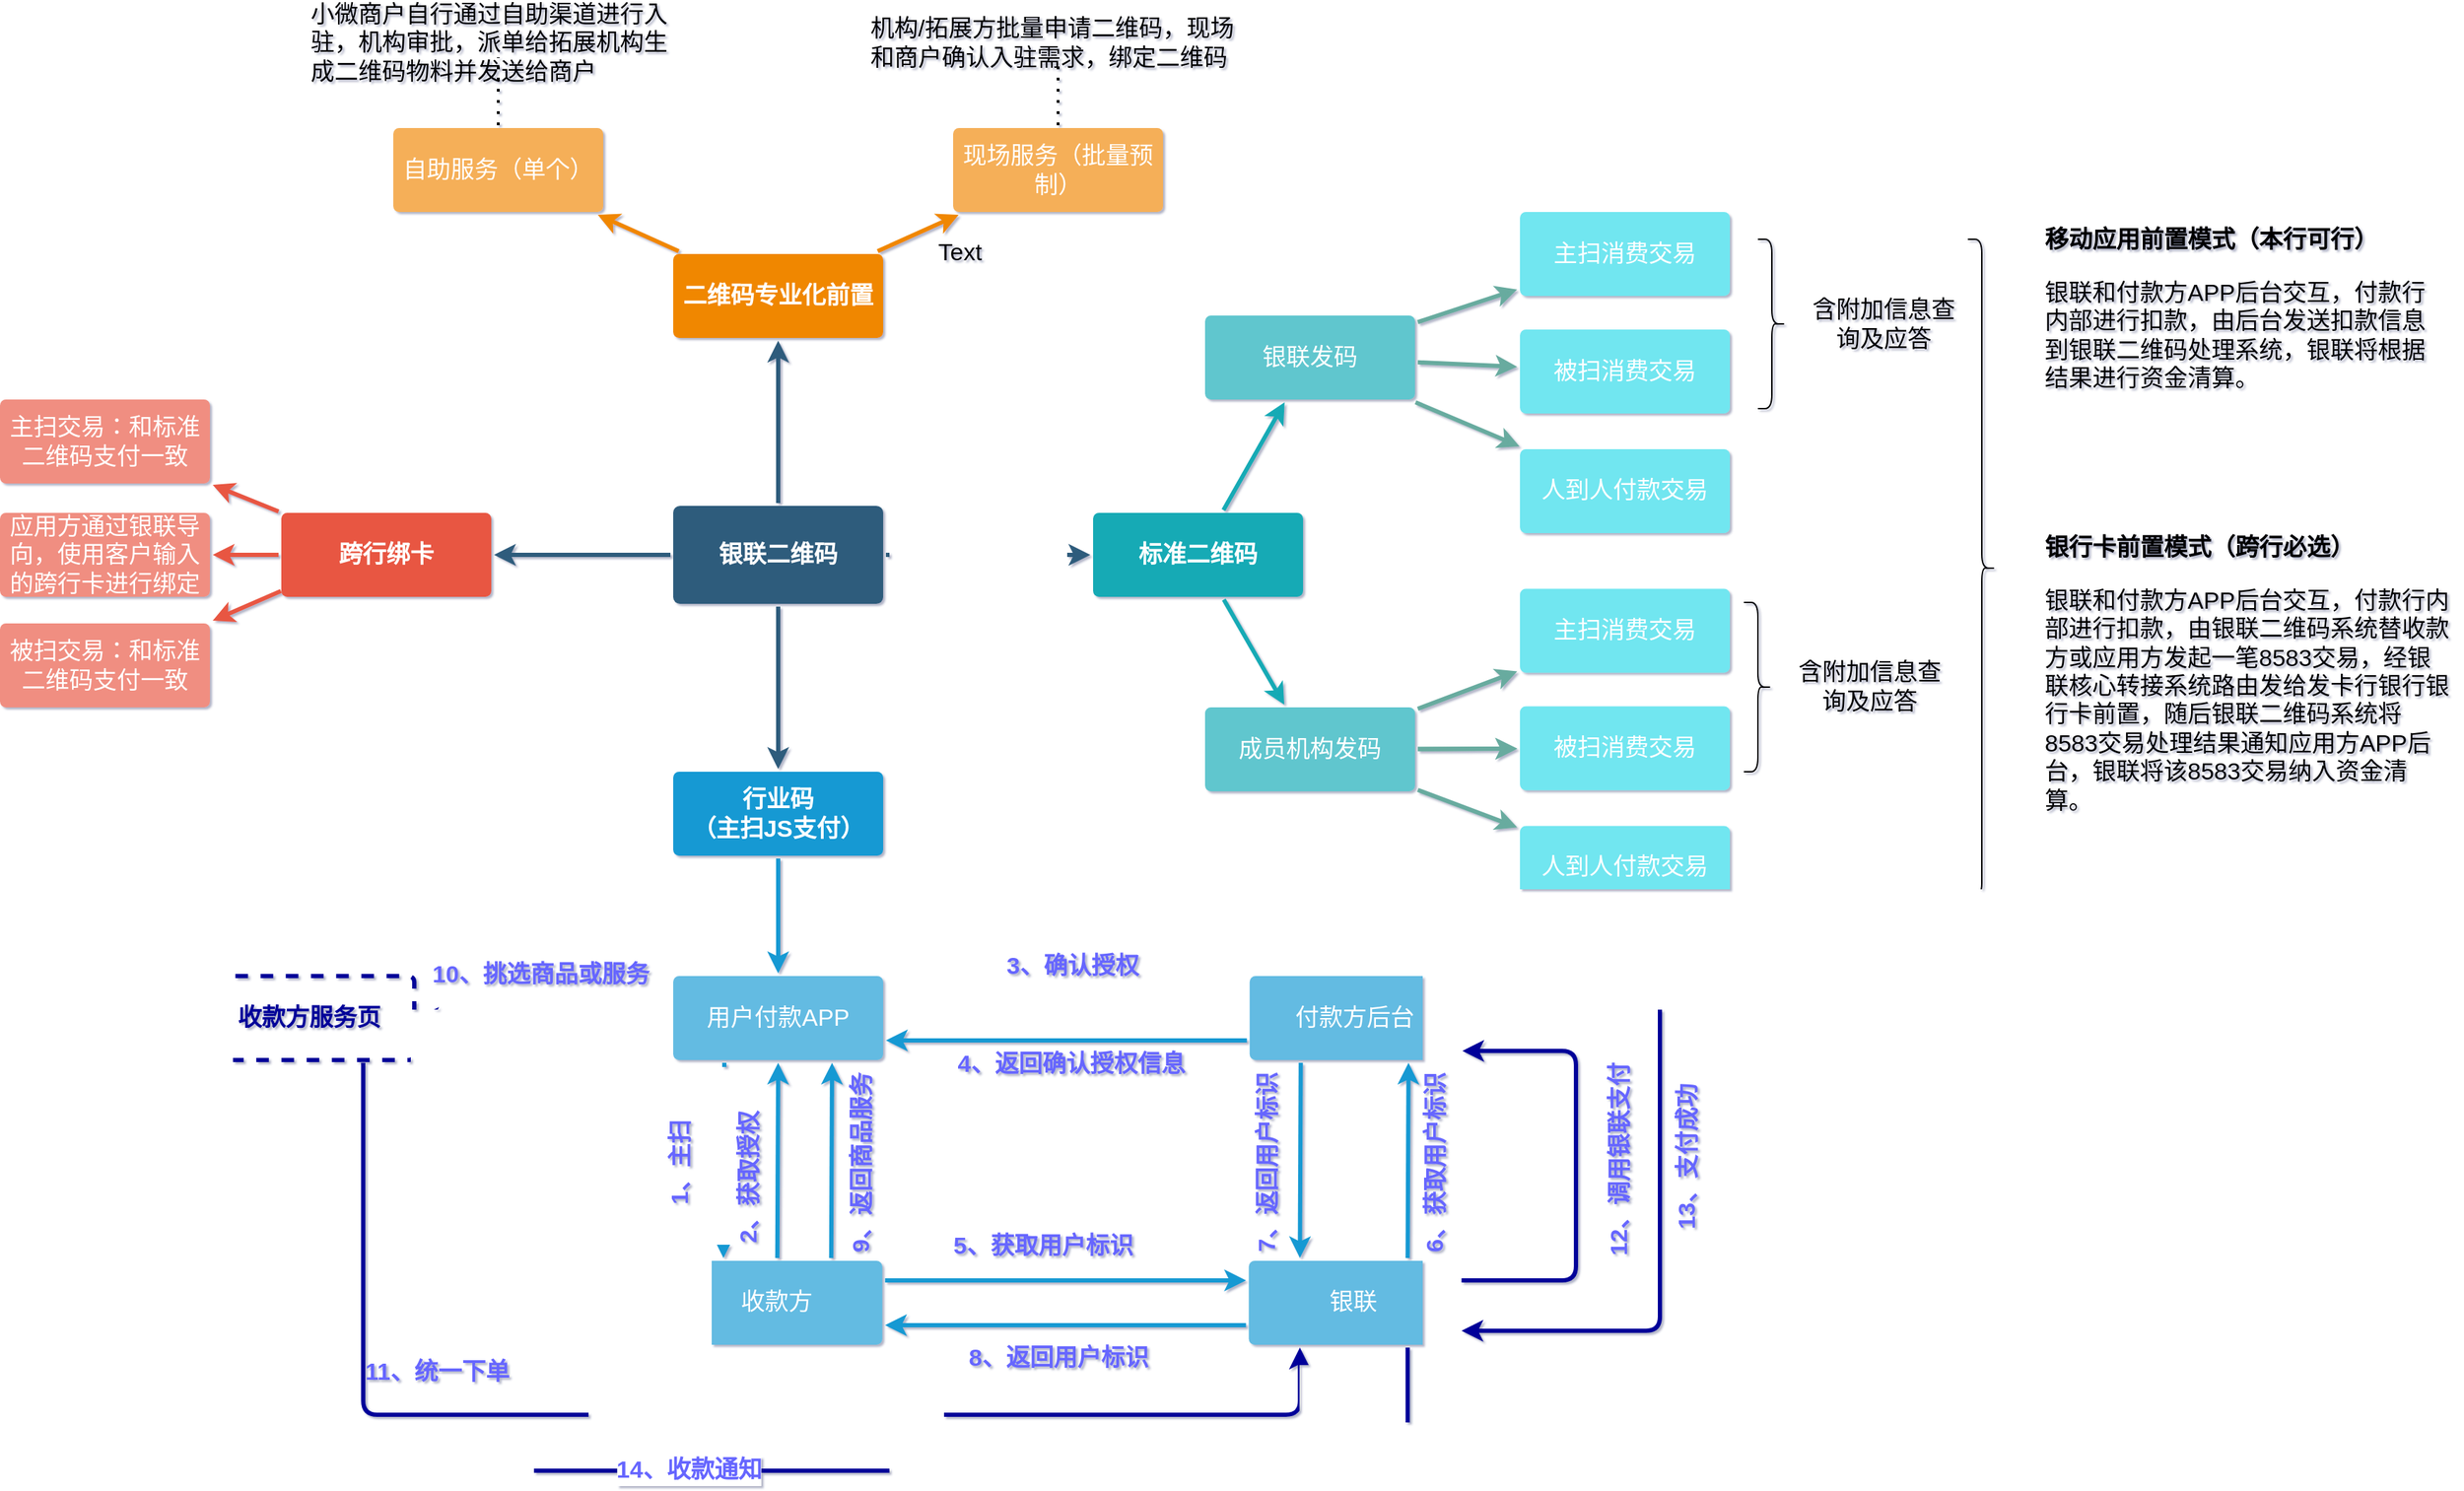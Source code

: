 <mxfile version="14.8.3" type="github">
  <diagram id="6a731a19-8d31-9384-78a2-239565b7b9f0" name="Page-1">
    <mxGraphModel dx="1955" dy="1090" grid="1" gridSize="10" guides="1" tooltips="1" connect="1" arrows="1" fold="1" page="1" pageScale="1" pageWidth="1169" pageHeight="827" background="none" math="0" shadow="1">
      <root>
        <mxCell id="0" />
        <mxCell id="1" parent="0" />
        <mxCell id="1745" value="" style="edgeStyle=none;rounded=0;jumpStyle=none;html=1;shadow=0;labelBackgroundColor=none;startArrow=none;startFill=0;endArrow=classic;endFill=1;jettySize=auto;orthogonalLoop=1;strokeColor=#2F5B7C;strokeWidth=3;fontFamily=Helvetica;fontSize=17;fontColor=#23445D;spacing=5;" parent="1" source="1749" target="1764" edge="1">
          <mxGeometry relative="1" as="geometry" />
        </mxCell>
        <mxCell id="1746" value="" style="edgeStyle=none;rounded=0;jumpStyle=none;html=1;shadow=0;labelBackgroundColor=none;startArrow=none;startFill=0;endArrow=classic;endFill=1;jettySize=auto;orthogonalLoop=1;strokeColor=#2F5B7C;strokeWidth=3;fontFamily=Helvetica;fontSize=17;fontColor=#23445D;spacing=5;" parent="1" source="1749" target="1771" edge="1">
          <mxGeometry relative="1" as="geometry" />
        </mxCell>
        <mxCell id="1747" value="" style="edgeStyle=none;rounded=0;jumpStyle=none;html=1;shadow=0;labelBackgroundColor=none;startArrow=none;startFill=0;endArrow=classic;endFill=1;jettySize=auto;orthogonalLoop=1;strokeColor=#2F5B7C;strokeWidth=3;fontFamily=Helvetica;fontSize=17;fontColor=#23445D;spacing=5;" parent="1" source="1749" target="1760" edge="1">
          <mxGeometry relative="1" as="geometry" />
        </mxCell>
        <mxCell id="1748" value="" style="edgeStyle=none;rounded=0;jumpStyle=none;html=1;shadow=0;labelBackgroundColor=none;startArrow=none;startFill=0;endArrow=classic;endFill=1;jettySize=auto;orthogonalLoop=1;strokeColor=#2F5B7C;strokeWidth=3;fontFamily=Helvetica;fontSize=17;fontColor=#23445D;spacing=5;" parent="1" source="1749" target="1753" edge="1">
          <mxGeometry relative="1" as="geometry" />
        </mxCell>
        <mxCell id="1749" value="银联二维码" style="rounded=1;whiteSpace=wrap;html=1;shadow=0;labelBackgroundColor=none;strokeColor=none;strokeWidth=3;fillColor=#2F5B7C;fontFamily=Helvetica;fontSize=17;fontColor=#FFFFFF;align=center;fontStyle=1;spacing=5;arcSize=7;perimeterSpacing=2;" parent="1" vertex="1">
          <mxGeometry x="551" y="380.5" width="150" height="70" as="geometry" />
        </mxCell>
        <mxCell id="1751" value="" style="edgeStyle=none;rounded=1;jumpStyle=none;html=1;shadow=0;labelBackgroundColor=none;startArrow=none;startFill=0;jettySize=auto;orthogonalLoop=1;strokeColor=#E85642;strokeWidth=3;fontFamily=Helvetica;fontSize=17;fontColor=#FFFFFF;spacing=5;fontStyle=1;fillColor=#b0e3e6;" parent="1" source="1753" target="1755" edge="1">
          <mxGeometry relative="1" as="geometry" />
        </mxCell>
        <mxCell id="1753" value="跨行绑卡" style="rounded=1;whiteSpace=wrap;html=1;shadow=0;labelBackgroundColor=none;strokeColor=none;strokeWidth=3;fillColor=#e85642;fontFamily=Helvetica;fontSize=17;fontColor=#FFFFFF;align=center;spacing=5;fontStyle=1;arcSize=7;perimeterSpacing=2;" parent="1" vertex="1">
          <mxGeometry x="271" y="385.5" width="150" height="60" as="geometry" />
        </mxCell>
        <mxCell id="1755" value="主扫交易：和标准二维码支付一致" style="rounded=1;whiteSpace=wrap;html=1;shadow=0;labelBackgroundColor=none;strokeColor=none;strokeWidth=3;fillColor=#f08e81;fontFamily=Helvetica;fontSize=17;fontColor=#FFFFFF;align=center;spacing=5;fontStyle=0;arcSize=7;perimeterSpacing=2;" parent="1" vertex="1">
          <mxGeometry x="70" y="304.5" width="150" height="60" as="geometry" />
        </mxCell>
        <mxCell id="1758" value="" style="edgeStyle=none;rounded=0;jumpStyle=none;html=1;shadow=0;labelBackgroundColor=none;startArrow=none;startFill=0;endArrow=classic;endFill=1;jettySize=auto;orthogonalLoop=1;strokeColor=#1699D3;strokeWidth=3;fontFamily=Helvetica;fontSize=17;fontColor=#FFFFFF;spacing=5;" parent="1" source="1760" target="1762" edge="1">
          <mxGeometry relative="1" as="geometry" />
        </mxCell>
        <mxCell id="1760" value="行业码&lt;br style=&quot;font-size: 17px;&quot;&gt;（主扫JS支付）" style="rounded=1;whiteSpace=wrap;html=1;shadow=0;labelBackgroundColor=none;strokeColor=none;strokeWidth=3;fillColor=#1699d3;fontFamily=Helvetica;fontSize=17;fontColor=#FFFFFF;align=center;spacing=5;fontStyle=1;arcSize=7;perimeterSpacing=2;" parent="1" vertex="1">
          <mxGeometry x="551" y="570.5" width="150" height="60" as="geometry" />
        </mxCell>
        <mxCell id="1761" value="付款方后台" style="rounded=1;whiteSpace=wrap;html=1;shadow=0;labelBackgroundColor=none;strokeColor=none;strokeWidth=3;fillColor=#64bbe2;fontFamily=Helvetica;fontSize=17;fontColor=#FFFFFF;align=center;spacing=5;arcSize=7;perimeterSpacing=2;" parent="1" vertex="1">
          <mxGeometry x="962.87" y="716.5" width="150" height="60" as="geometry" />
        </mxCell>
        <mxCell id="1762" value="用户付款APP" style="rounded=1;whiteSpace=wrap;html=1;shadow=0;labelBackgroundColor=none;strokeColor=none;strokeWidth=3;fillColor=#64bbe2;fontFamily=Helvetica;fontSize=17;fontColor=#FFFFFF;align=center;spacing=5;arcSize=7;perimeterSpacing=2;" parent="1" vertex="1">
          <mxGeometry x="551" y="716.5" width="150" height="60" as="geometry" />
        </mxCell>
        <mxCell id="XpW8_SyGIJJUAxE8_dCc-1810" value="14、收款通知" style="edgeStyle=orthogonalEdgeStyle;rounded=1;orthogonalLoop=1;jettySize=auto;html=1;exitX=0.75;exitY=1;exitDx=0;exitDy=0;fontSize=17;strokeColor=#000099;strokeWidth=3;fontStyle=1;fontColor=#6666FF;entryX=0.25;entryY=1;entryDx=0;entryDy=0;" edge="1" parent="1" source="1763" target="XpW8_SyGIJJUAxE8_dCc-1803">
          <mxGeometry relative="1" as="geometry">
            <mxPoint x="246" y="779" as="targetPoint" />
            <Array as="points">
              <mxPoint x="1076" y="1070" />
              <mxPoint x="253" y="1070" />
            </Array>
          </mxGeometry>
        </mxCell>
        <mxCell id="1763" value="银联" style="rounded=1;whiteSpace=wrap;html=1;shadow=0;labelBackgroundColor=none;strokeColor=none;strokeWidth=3;fillColor=#64bbe2;fontFamily=Helvetica;fontSize=17;fontColor=#FFFFFF;align=center;spacing=5;arcSize=7;perimeterSpacing=2;" parent="1" vertex="1">
          <mxGeometry x="962.25" y="920" width="150" height="60" as="geometry" />
        </mxCell>
        <mxCell id="1764" value="二维码专业化前置" style="rounded=1;whiteSpace=wrap;html=1;shadow=0;labelBackgroundColor=none;strokeColor=none;strokeWidth=3;fillColor=#F08705;fontFamily=Helvetica;fontSize=17;fontColor=#FFFFFF;align=center;spacing=5;fontStyle=1;arcSize=7;perimeterSpacing=2;" parent="1" vertex="1">
          <mxGeometry x="551" y="200.5" width="150" height="60" as="geometry" />
        </mxCell>
        <mxCell id="1765" value="现场服务（批量预制）" style="rounded=1;whiteSpace=wrap;html=1;shadow=0;labelBackgroundColor=none;strokeColor=none;strokeWidth=3;fillColor=#f5af58;fontFamily=Helvetica;fontSize=17;fontColor=#FFFFFF;align=center;spacing=5;arcSize=7;perimeterSpacing=2;" parent="1" vertex="1">
          <mxGeometry x="751" y="110.5" width="150" height="60" as="geometry" />
        </mxCell>
        <mxCell id="1766" value="" style="edgeStyle=none;rounded=0;jumpStyle=none;html=1;shadow=0;labelBackgroundColor=none;startArrow=none;startFill=0;endArrow=classic;endFill=1;jettySize=auto;orthogonalLoop=1;strokeColor=#F08705;strokeWidth=3;fontFamily=Helvetica;fontSize=17;fontColor=#FFFFFF;spacing=5;" parent="1" source="1764" target="1765" edge="1">
          <mxGeometry relative="1" as="geometry" />
        </mxCell>
        <mxCell id="1769" value="自助服务（单个）" style="rounded=1;whiteSpace=wrap;html=1;shadow=0;labelBackgroundColor=none;strokeColor=none;strokeWidth=3;fillColor=#f5af58;fontFamily=Helvetica;fontSize=17;fontColor=#FFFFFF;align=center;spacing=5;arcSize=7;perimeterSpacing=2;" parent="1" vertex="1">
          <mxGeometry x="351" y="110.5" width="150" height="60" as="geometry" />
        </mxCell>
        <mxCell id="1770" value="" style="edgeStyle=none;rounded=0;jumpStyle=none;html=1;shadow=0;labelBackgroundColor=none;startArrow=none;startFill=0;endArrow=classic;endFill=1;jettySize=auto;orthogonalLoop=1;strokeColor=#F08705;strokeWidth=3;fontFamily=Helvetica;fontSize=17;fontColor=#FFFFFF;spacing=5;" parent="1" source="1764" target="1769" edge="1">
          <mxGeometry relative="1" as="geometry" />
        </mxCell>
        <mxCell id="1771" value="标准二维码" style="rounded=1;whiteSpace=wrap;html=1;shadow=0;labelBackgroundColor=none;strokeColor=none;strokeWidth=3;fillColor=#12aab5;fontFamily=Helvetica;fontSize=17;fontColor=#FFFFFF;align=center;spacing=5;fontStyle=1;arcSize=7;perimeterSpacing=2;" parent="1" vertex="1">
          <mxGeometry x="851" y="385.5" width="150" height="60" as="geometry" />
        </mxCell>
        <mxCell id="jonmC86fZcQmtuheV53x-1791" value="" style="edgeStyle=none;rounded=0;orthogonalLoop=1;jettySize=auto;html=1;strokeColor=#67AB9F;strokeWidth=3;fontSize=17;" parent="1" source="1772" target="jonmC86fZcQmtuheV53x-1783" edge="1">
          <mxGeometry relative="1" as="geometry" />
        </mxCell>
        <mxCell id="1772" value="成员机构发码" style="rounded=1;whiteSpace=wrap;html=1;shadow=0;labelBackgroundColor=none;strokeColor=none;strokeWidth=3;fillColor=#61c6ce;fontFamily=Helvetica;fontSize=17;fontColor=#FFFFFF;align=center;spacing=5;fontStyle=0;arcSize=7;perimeterSpacing=2;" parent="1" vertex="1">
          <mxGeometry x="931" y="524.5" width="150" height="60" as="geometry" />
        </mxCell>
        <mxCell id="1773" value="" style="edgeStyle=none;rounded=1;jumpStyle=none;html=1;shadow=0;labelBackgroundColor=none;startArrow=none;startFill=0;jettySize=auto;orthogonalLoop=1;strokeColor=#12AAB5;strokeWidth=3;fontFamily=Helvetica;fontSize=17;fontColor=#FFFFFF;spacing=5;fontStyle=1;fillColor=#b0e3e6;" parent="1" source="1771" target="1772" edge="1">
          <mxGeometry relative="1" as="geometry" />
        </mxCell>
        <mxCell id="1778" value="银联发码" style="rounded=1;whiteSpace=wrap;html=1;shadow=0;labelBackgroundColor=none;strokeColor=none;strokeWidth=3;fillColor=#61c6ce;fontFamily=Helvetica;fontSize=17;fontColor=#FFFFFF;align=center;spacing=5;fontStyle=0;arcSize=7;perimeterSpacing=2;" parent="1" vertex="1">
          <mxGeometry x="931" y="244.5" width="150" height="60" as="geometry" />
        </mxCell>
        <mxCell id="1779" value="" style="edgeStyle=none;rounded=1;jumpStyle=none;html=1;shadow=0;labelBackgroundColor=none;startArrow=none;startFill=0;jettySize=auto;orthogonalLoop=1;strokeColor=#12AAB5;strokeWidth=3;fontFamily=Helvetica;fontSize=17;fontColor=#FFFFFF;spacing=5;fontStyle=1;fillColor=#b0e3e6;" parent="1" source="1771" target="1778" edge="1">
          <mxGeometry relative="1" as="geometry" />
        </mxCell>
        <mxCell id="jonmC86fZcQmtuheV53x-1779" value="主扫消费交易" style="rounded=1;whiteSpace=wrap;html=1;shadow=0;labelBackgroundColor=none;strokeColor=none;strokeWidth=3;fontFamily=Helvetica;fontSize=17;fontColor=#FFFFFF;align=center;spacing=5;fontStyle=0;arcSize=7;perimeterSpacing=2;fillColor=#71E6F0;" parent="1" vertex="1">
          <mxGeometry x="1156" y="170.5" width="150" height="60" as="geometry" />
        </mxCell>
        <mxCell id="jonmC86fZcQmtuheV53x-1780" value="被扫消费交易" style="rounded=1;whiteSpace=wrap;html=1;shadow=0;labelBackgroundColor=none;strokeColor=none;strokeWidth=3;fontFamily=Helvetica;fontSize=17;fontColor=#FFFFFF;align=center;spacing=5;fontStyle=0;arcSize=7;perimeterSpacing=2;fillColor=#71E6F0;" parent="1" vertex="1">
          <mxGeometry x="1156" y="254.5" width="150" height="60" as="geometry" />
        </mxCell>
        <mxCell id="jonmC86fZcQmtuheV53x-1781" value="人到人付款交易" style="rounded=1;whiteSpace=wrap;html=1;shadow=0;labelBackgroundColor=none;strokeColor=none;strokeWidth=3;fontFamily=Helvetica;fontSize=17;fontColor=#FFFFFF;align=center;spacing=5;fontStyle=0;arcSize=7;perimeterSpacing=2;fillColor=#71E6F0;" parent="1" vertex="1">
          <mxGeometry x="1156" y="340" width="150" height="60" as="geometry" />
        </mxCell>
        <mxCell id="jonmC86fZcQmtuheV53x-1782" value="主扫消费交易" style="rounded=1;whiteSpace=wrap;html=1;shadow=0;labelBackgroundColor=none;strokeColor=none;strokeWidth=3;fontFamily=Helvetica;fontSize=17;fontColor=#FFFFFF;align=center;spacing=5;fontStyle=0;arcSize=7;perimeterSpacing=2;fillColor=#71E6F0;" parent="1" vertex="1">
          <mxGeometry x="1156" y="439.75" width="150" height="60" as="geometry" />
        </mxCell>
        <mxCell id="jonmC86fZcQmtuheV53x-1783" value="被扫消费交易" style="rounded=1;whiteSpace=wrap;html=1;shadow=0;labelBackgroundColor=none;strokeColor=none;strokeWidth=3;fontFamily=Helvetica;fontSize=17;fontColor=#FFFFFF;align=center;spacing=5;fontStyle=0;arcSize=7;perimeterSpacing=2;fillColor=#71E6F0;" parent="1" vertex="1">
          <mxGeometry x="1156" y="523.75" width="150" height="60" as="geometry" />
        </mxCell>
        <mxCell id="jonmC86fZcQmtuheV53x-1784" value="人到人付款交易" style="rounded=1;whiteSpace=wrap;html=1;shadow=0;labelBackgroundColor=none;strokeColor=none;strokeWidth=3;fontFamily=Helvetica;fontSize=17;fontColor=#FFFFFF;align=center;spacing=5;fontStyle=0;arcSize=7;perimeterSpacing=2;fillColor=#71E6F0;" parent="1" vertex="1">
          <mxGeometry x="1156" y="609.25" width="150" height="60" as="geometry" />
        </mxCell>
        <mxCell id="jonmC86fZcQmtuheV53x-1785" value="" style="endArrow=classic;html=1;strokeWidth=3;strokeColor=#67AB9F;fontSize=17;" parent="1" source="1778" target="jonmC86fZcQmtuheV53x-1779" edge="1">
          <mxGeometry width="50" height="50" relative="1" as="geometry">
            <mxPoint x="1046" y="470" as="sourcePoint" />
            <mxPoint x="1096" y="420" as="targetPoint" />
          </mxGeometry>
        </mxCell>
        <mxCell id="jonmC86fZcQmtuheV53x-1786" value="" style="endArrow=classic;html=1;strokeWidth=3;strokeColor=#67AB9F;fontSize=17;" parent="1" source="1778" target="jonmC86fZcQmtuheV53x-1780" edge="1">
          <mxGeometry width="50" height="50" relative="1" as="geometry">
            <mxPoint x="1093.0" y="259.176" as="sourcePoint" />
            <mxPoint x="1164" y="235.824" as="targetPoint" />
          </mxGeometry>
        </mxCell>
        <mxCell id="jonmC86fZcQmtuheV53x-1787" value="" style="endArrow=classic;html=1;strokeWidth=3;strokeColor=#67AB9F;fontSize=17;" parent="1" source="1778" target="jonmC86fZcQmtuheV53x-1781" edge="1">
          <mxGeometry width="50" height="50" relative="1" as="geometry">
            <mxPoint x="1093.0" y="287.922" as="sourcePoint" />
            <mxPoint x="1164" y="291.078" as="targetPoint" />
          </mxGeometry>
        </mxCell>
        <mxCell id="jonmC86fZcQmtuheV53x-1788" value="" style="endArrow=classic;html=1;strokeWidth=3;strokeColor=#67AB9F;fontSize=17;" parent="1" source="1772" target="jonmC86fZcQmtuheV53x-1782" edge="1">
          <mxGeometry width="50" height="50" relative="1" as="geometry">
            <mxPoint x="1083.39" y="523.356" as="sourcePoint" />
            <mxPoint x="1154.39" y="500.004" as="targetPoint" />
          </mxGeometry>
        </mxCell>
        <mxCell id="jonmC86fZcQmtuheV53x-1789" value="" style="endArrow=classic;html=1;strokeWidth=3;strokeColor=#67AB9F;fontSize=17;" parent="1" source="1772" target="jonmC86fZcQmtuheV53x-1783" edge="1">
          <mxGeometry width="50" height="50" relative="1" as="geometry">
            <mxPoint x="1083.39" y="552.102" as="sourcePoint" />
            <mxPoint x="1154.39" y="555.258" as="targetPoint" />
          </mxGeometry>
        </mxCell>
        <mxCell id="jonmC86fZcQmtuheV53x-1790" value="" style="endArrow=classic;html=1;strokeWidth=3;strokeColor=#67AB9F;fontSize=17;" parent="1" source="1772" target="jonmC86fZcQmtuheV53x-1784" edge="1">
          <mxGeometry width="50" height="50" relative="1" as="geometry">
            <mxPoint x="1081.783" y="580.68" as="sourcePoint" />
            <mxPoint x="1155.997" y="612.18" as="targetPoint" />
          </mxGeometry>
        </mxCell>
        <mxCell id="jonmC86fZcQmtuheV53x-1793" value="&lt;h1 style=&quot;font-size: 17px;&quot;&gt;移动应用前置模式（本行可行）&lt;/h1&gt;&lt;p style=&quot;font-size: 17px;&quot;&gt;银联和付款方APP后台交互，付款行内部进行扣款，由后台发送扣款信息到银联二维码处理系统，银联将根据结果进行资金清算。&lt;/p&gt;" style="text;html=1;strokeColor=none;fillColor=none;spacing=5;spacingTop=-20;whiteSpace=wrap;overflow=hidden;rounded=0;fontSize=17;" parent="1" vertex="1">
          <mxGeometry x="1526" y="180" width="290" height="180" as="geometry" />
        </mxCell>
        <mxCell id="jonmC86fZcQmtuheV53x-1794" value="&lt;h1 style=&quot;font-size: 17px;&quot;&gt;银行卡前置模式（跨行必选）&lt;/h1&gt;&lt;p style=&quot;font-size: 17px;&quot;&gt;银联和付款方APP后台交互，付款行内部进行扣款，由银联二维码系统替收款方或应用方发起一笔8583交易，经银联核心转接系统路由发给发卡行银行银行卡前置，随后银联二维码系统将8583交易处理结果通知应用方APP后台，银联将该8583交易纳入资金清算。&lt;/p&gt;" style="text;html=1;strokeColor=none;fillColor=none;spacing=5;spacingTop=-20;whiteSpace=wrap;overflow=hidden;rounded=0;fontSize=17;" parent="1" vertex="1">
          <mxGeometry x="1526" y="400" width="300" height="275.75" as="geometry" />
        </mxCell>
        <mxCell id="jonmC86fZcQmtuheV53x-1801" value="" style="shape=curlyBracket;whiteSpace=wrap;html=1;rounded=1;flipH=1;fontSize=17;fillColor=#71E6F0;" parent="1" vertex="1">
          <mxGeometry x="1476" y="190" width="20" height="470" as="geometry" />
        </mxCell>
        <mxCell id="jonmC86fZcQmtuheV53x-1802" value="Text" style="text;html=1;strokeColor=none;fillColor=none;align=center;verticalAlign=middle;whiteSpace=wrap;rounded=0;fontSize=17;" parent="1" vertex="1">
          <mxGeometry x="736" y="190" width="40" height="20" as="geometry" />
        </mxCell>
        <mxCell id="jonmC86fZcQmtuheV53x-1803" value="小微商户自行通过自助渠道进行入驻，机构审批，派单给拓展机构生成二维码物料并发送给商户" style="text;html=1;strokeColor=none;fillColor=none;align=left;verticalAlign=middle;whiteSpace=wrap;rounded=0;fontSize=17;labelPosition=center;verticalLabelPosition=middle;dashed=1;dashPattern=1 1;strokeWidth=4;" parent="1" vertex="1">
          <mxGeometry x="289.75" y="40" width="272.5" height="20" as="geometry" />
        </mxCell>
        <mxCell id="jonmC86fZcQmtuheV53x-1804" value="" style="endArrow=none;dashed=1;html=1;dashPattern=1 3;strokeWidth=2;fontSize=17;" parent="1" source="1769" target="jonmC86fZcQmtuheV53x-1803" edge="1">
          <mxGeometry width="50" height="50" relative="1" as="geometry">
            <mxPoint x="726" y="180" as="sourcePoint" />
            <mxPoint x="376" y="90" as="targetPoint" />
          </mxGeometry>
        </mxCell>
        <mxCell id="jonmC86fZcQmtuheV53x-1805" value="机构/拓展方批量申请二维码，现场和商户确认入驻需求，绑定二维码" style="text;html=1;strokeColor=none;fillColor=none;align=left;verticalAlign=middle;whiteSpace=wrap;rounded=0;fontSize=17;labelPosition=center;verticalLabelPosition=middle;" parent="1" vertex="1">
          <mxGeometry x="689.75" y="40" width="272.5" height="20" as="geometry" />
        </mxCell>
        <mxCell id="jonmC86fZcQmtuheV53x-1806" value="" style="endArrow=none;dashed=1;html=1;dashPattern=1 3;strokeWidth=2;fontSize=17;" parent="1" source="1765" edge="1">
          <mxGeometry width="50" height="50" relative="1" as="geometry">
            <mxPoint x="826.0" y="108.5" as="sourcePoint" />
            <mxPoint x="826" y="60" as="targetPoint" />
          </mxGeometry>
        </mxCell>
        <mxCell id="XpW8_SyGIJJUAxE8_dCc-1779" value="应用方通过银联导向，使用客户输入的跨行卡进行绑定" style="rounded=1;whiteSpace=wrap;html=1;shadow=0;labelBackgroundColor=none;strokeColor=none;strokeWidth=3;fillColor=#f08e81;fontFamily=Helvetica;fontSize=17;fontColor=#FFFFFF;align=center;spacing=5;fontStyle=0;arcSize=7;perimeterSpacing=2;" vertex="1" parent="1">
          <mxGeometry x="70" y="385.5" width="150" height="60" as="geometry" />
        </mxCell>
        <mxCell id="XpW8_SyGIJJUAxE8_dCc-1780" value="被扫交易：和标准二维码支付一致" style="rounded=1;whiteSpace=wrap;html=1;shadow=0;labelBackgroundColor=none;strokeColor=none;strokeWidth=3;fillColor=#f08e81;fontFamily=Helvetica;fontSize=17;fontColor=#FFFFFF;align=center;spacing=5;fontStyle=0;arcSize=7;perimeterSpacing=2;" vertex="1" parent="1">
          <mxGeometry x="70" y="464.5" width="150" height="60" as="geometry" />
        </mxCell>
        <mxCell id="XpW8_SyGIJJUAxE8_dCc-1782" value="" style="edgeStyle=none;rounded=1;jumpStyle=none;html=1;shadow=0;labelBackgroundColor=none;startArrow=none;startFill=0;jettySize=auto;orthogonalLoop=1;strokeColor=#E85642;strokeWidth=3;fontFamily=Helvetica;fontSize=17;fontColor=#FFFFFF;spacing=5;fontStyle=1;fillColor=#b0e3e6;exitX=0;exitY=0.5;exitDx=0;exitDy=0;entryX=1;entryY=0.5;entryDx=0;entryDy=0;" edge="1" parent="1" source="1753" target="XpW8_SyGIJJUAxE8_dCc-1779">
          <mxGeometry relative="1" as="geometry">
            <mxPoint x="279" y="394.47" as="sourcePoint" />
            <mxPoint x="232" y="375.53" as="targetPoint" />
          </mxGeometry>
        </mxCell>
        <mxCell id="XpW8_SyGIJJUAxE8_dCc-1783" value="" style="edgeStyle=none;rounded=1;jumpStyle=none;html=1;shadow=0;labelBackgroundColor=none;startArrow=none;startFill=0;jettySize=auto;orthogonalLoop=1;strokeColor=#E85642;strokeWidth=3;fontFamily=Helvetica;fontSize=17;fontColor=#FFFFFF;spacing=5;fontStyle=1;fillColor=#b0e3e6;exitX=0.011;exitY=0.904;exitDx=0;exitDy=0;entryX=1;entryY=0;entryDx=0;entryDy=0;exitPerimeter=0;" edge="1" parent="1" source="1753" target="XpW8_SyGIJJUAxE8_dCc-1780">
          <mxGeometry relative="1" as="geometry">
            <mxPoint x="279" y="425.5" as="sourcePoint" />
            <mxPoint x="232" y="435" as="targetPoint" />
          </mxGeometry>
        </mxCell>
        <mxCell id="XpW8_SyGIJJUAxE8_dCc-1784" value="" style="shape=curlyBracket;whiteSpace=wrap;html=1;rounded=1;flipH=1;fontSize=17;fillColor=#71E6F0;" vertex="1" parent="1">
          <mxGeometry x="1326" y="190" width="20" height="121" as="geometry" />
        </mxCell>
        <mxCell id="XpW8_SyGIJJUAxE8_dCc-1786" value="含附加信息查询及应答" style="text;html=1;strokeColor=none;fillColor=none;align=center;verticalAlign=middle;whiteSpace=wrap;rounded=0;fontSize=17;" vertex="1" parent="1">
          <mxGeometry x="1356" y="220.75" width="120" height="59.5" as="geometry" />
        </mxCell>
        <mxCell id="XpW8_SyGIJJUAxE8_dCc-1787" value="" style="shape=curlyBracket;whiteSpace=wrap;html=1;rounded=1;flipH=1;fontSize=17;fillColor=#71E6F0;" vertex="1" parent="1">
          <mxGeometry x="1316" y="449.5" width="20" height="121" as="geometry" />
        </mxCell>
        <mxCell id="XpW8_SyGIJJUAxE8_dCc-1788" value="含附加信息查询及应答" style="text;html=1;strokeColor=none;fillColor=none;align=center;verticalAlign=middle;whiteSpace=wrap;rounded=0;fontSize=17;" vertex="1" parent="1">
          <mxGeometry x="1346" y="480.25" width="120" height="59.5" as="geometry" />
        </mxCell>
        <mxCell id="XpW8_SyGIJJUAxE8_dCc-1791" value="收款方" style="rounded=1;whiteSpace=wrap;html=1;shadow=0;labelBackgroundColor=none;strokeColor=none;strokeWidth=3;fillColor=#64bbe2;fontFamily=Helvetica;fontSize=17;fontColor=#FFFFFF;align=center;spacing=5;arcSize=7;perimeterSpacing=2;" vertex="1" parent="1">
          <mxGeometry x="550.38" y="920" width="150" height="60" as="geometry" />
        </mxCell>
        <mxCell id="XpW8_SyGIJJUAxE8_dCc-1792" value="1、主扫" style="edgeStyle=none;rounded=0;jumpStyle=none;html=1;shadow=0;labelBackgroundColor=none;startArrow=none;startFill=0;endArrow=classic;endFill=1;jettySize=auto;orthogonalLoop=1;strokeColor=#1699D3;strokeWidth=3;fontFamily=Helvetica;fontSize=17;spacing=5;exitX=0.25;exitY=1;exitDx=0;exitDy=0;fontStyle=1;entryX=0.25;entryY=0;entryDx=0;entryDy=0;horizontal=0;fontColor=#6666FF;" edge="1" parent="1" source="1762" target="XpW8_SyGIJJUAxE8_dCc-1791">
          <mxGeometry x="0.027" y="-31" relative="1" as="geometry">
            <mxPoint x="636" y="642.5" as="sourcePoint" />
            <mxPoint x="587" y="858" as="targetPoint" />
            <mxPoint as="offset" />
          </mxGeometry>
        </mxCell>
        <mxCell id="XpW8_SyGIJJUAxE8_dCc-1793" value="&lt;font style=&quot;font-size: 17px;&quot;&gt;2、获取授权&lt;/font&gt;" style="edgeStyle=none;rounded=0;jumpStyle=none;html=1;shadow=0;labelBackgroundColor=none;startArrow=none;startFill=0;endArrow=classic;endFill=1;jettySize=auto;orthogonalLoop=1;strokeColor=#1699D3;strokeWidth=3;fontFamily=Helvetica;fontSize=17;spacing=5;exitX=0.5;exitY=0;exitDx=0;exitDy=0;entryX=0.5;entryY=1;entryDx=0;entryDy=0;fontStyle=1;horizontal=0;fontColor=#6666FF;" edge="1" parent="1" source="XpW8_SyGIJJUAxE8_dCc-1791" target="1762">
          <mxGeometry x="-0.17" y="20" relative="1" as="geometry">
            <mxPoint x="597.5" y="788.5" as="sourcePoint" />
            <mxPoint x="597" y="868.0" as="targetPoint" />
            <mxPoint y="1" as="offset" />
          </mxGeometry>
        </mxCell>
        <mxCell id="XpW8_SyGIJJUAxE8_dCc-1794" value="3、确认授权" style="edgeStyle=none;rounded=0;jumpStyle=none;html=1;shadow=0;labelBackgroundColor=none;startArrow=none;startFill=0;endArrow=classic;endFill=1;jettySize=auto;orthogonalLoop=1;strokeColor=#1699D3;strokeWidth=3;fontFamily=Helvetica;fontSize=17;spacing=5;exitX=1;exitY=0.25;exitDx=0;exitDy=0;entryX=0;entryY=0.25;entryDx=0;entryDy=0;fontStyle=1;fontColor=#6666FF;" edge="1" parent="1" source="1762" target="1761">
          <mxGeometry x="0.032" y="21" relative="1" as="geometry">
            <mxPoint x="674.5" y="868.0" as="sourcePoint" />
            <mxPoint x="674.5" y="788.5" as="targetPoint" />
            <mxPoint as="offset" />
          </mxGeometry>
        </mxCell>
        <mxCell id="XpW8_SyGIJJUAxE8_dCc-1796" value="4、返回确认授权信息" style="edgeStyle=none;rounded=0;jumpStyle=none;html=1;shadow=0;labelBackgroundColor=none;startArrow=none;startFill=0;endArrow=classic;endFill=1;jettySize=auto;orthogonalLoop=1;strokeColor=#1699D3;strokeWidth=3;fontFamily=Helvetica;fontSize=17;spacing=5;exitX=0;exitY=0.75;exitDx=0;exitDy=0;entryX=1;entryY=0.75;entryDx=0;entryDy=0;fontStyle=1;fontColor=#6666FF;" edge="1" parent="1" source="1761" target="1762">
          <mxGeometry x="-0.032" y="17" relative="1" as="geometry">
            <mxPoint x="713.0" y="740.5" as="sourcePoint" />
            <mxPoint x="820.25" y="740.5" as="targetPoint" />
            <mxPoint x="-1" as="offset" />
          </mxGeometry>
        </mxCell>
        <mxCell id="XpW8_SyGIJJUAxE8_dCc-1798" value="5、获取用户标识" style="edgeStyle=none;rounded=0;jumpStyle=none;html=1;shadow=0;labelBackgroundColor=none;startArrow=none;startFill=0;endArrow=classic;endFill=1;jettySize=auto;orthogonalLoop=1;strokeColor=#1699D3;strokeWidth=3;fontFamily=Helvetica;fontSize=17;spacing=5;exitX=1;exitY=0.25;exitDx=0;exitDy=0;entryX=0;entryY=0.25;entryDx=0;entryDy=0;fontStyle=1;fontColor=#6666FF;" edge="1" parent="1" source="XpW8_SyGIJJUAxE8_dCc-1791" target="1763">
          <mxGeometry x="-0.119" y="24" relative="1" as="geometry">
            <mxPoint x="735.38" y="933" as="sourcePoint" />
            <mxPoint x="795.38" y="933" as="targetPoint" />
            <mxPoint x="-1" as="offset" />
          </mxGeometry>
        </mxCell>
        <mxCell id="XpW8_SyGIJJUAxE8_dCc-1799" value="8、返回用户标识" style="edgeStyle=none;rounded=0;jumpStyle=none;html=1;shadow=0;labelBackgroundColor=none;startArrow=none;startFill=0;endArrow=classic;endFill=1;jettySize=auto;orthogonalLoop=1;strokeColor=#1699D3;strokeWidth=3;fontFamily=Helvetica;fontSize=17;spacing=5;entryX=1;entryY=0.75;entryDx=0;entryDy=0;exitX=0;exitY=0.75;exitDx=0;exitDy=0;fontStyle=1;fontColor=#6666FF;" edge="1" parent="1" source="1763" target="XpW8_SyGIJJUAxE8_dCc-1791">
          <mxGeometry x="0.041" y="24" relative="1" as="geometry">
            <mxPoint x="805.38" y="966" as="sourcePoint" />
            <mxPoint x="745.38" y="970" as="targetPoint" />
            <mxPoint as="offset" />
          </mxGeometry>
        </mxCell>
        <mxCell id="XpW8_SyGIJJUAxE8_dCc-1801" value="7、返回用户标识" style="edgeStyle=none;rounded=0;jumpStyle=none;html=1;shadow=0;labelBackgroundColor=none;startArrow=none;startFill=0;endArrow=classic;endFill=1;jettySize=auto;orthogonalLoop=1;strokeColor=#1699D3;strokeWidth=3;fontFamily=Helvetica;fontSize=17;spacing=5;exitX=0.25;exitY=1;exitDx=0;exitDy=0;entryX=0.25;entryY=0;entryDx=0;entryDy=0;fontStyle=1;horizontal=0;fontColor=#6666FF;" edge="1" parent="1" source="1761" target="1763">
          <mxGeometry x="0.027" y="-23" relative="1" as="geometry">
            <mxPoint x="997.12" y="776.5" as="sourcePoint" />
            <mxPoint x="1016.62" y="830" as="targetPoint" />
            <mxPoint as="offset" />
          </mxGeometry>
        </mxCell>
        <mxCell id="XpW8_SyGIJJUAxE8_dCc-1802" value="6、获取用户标识" style="edgeStyle=none;rounded=0;jumpStyle=none;html=1;shadow=0;labelBackgroundColor=none;startArrow=none;startFill=0;endArrow=classic;endFill=1;jettySize=auto;orthogonalLoop=1;strokeColor=#1699D3;strokeWidth=3;fontFamily=Helvetica;fontSize=17;spacing=5;exitX=0.75;exitY=0;exitDx=0;exitDy=0;entryX=0.75;entryY=1;entryDx=0;entryDy=0;fontStyle=1;horizontal=0;fontColor=#6666FF;" edge="1" parent="1" source="1763" target="1761">
          <mxGeometry x="-0.024" y="-20" relative="1" as="geometry">
            <mxPoint x="1074.12" y="856.0" as="sourcePoint" />
            <mxPoint x="1073.62" y="790" as="targetPoint" />
            <mxPoint as="offset" />
          </mxGeometry>
        </mxCell>
        <mxCell id="XpW8_SyGIJJUAxE8_dCc-1803" value="收款方服务页" style="rounded=1;whiteSpace=wrap;html=1;shadow=0;labelBackgroundColor=none;strokeWidth=3;fontFamily=Helvetica;fontSize=17;align=center;spacing=5;arcSize=7;perimeterSpacing=2;dashed=1;fillColor=none;fontStyle=1;strokeColor=#000099;fontColor=#000099;" vertex="1" parent="1">
          <mxGeometry x="216" y="716.5" width="150" height="60" as="geometry" />
        </mxCell>
        <mxCell id="XpW8_SyGIJJUAxE8_dCc-1804" value="9、返回商品服务" style="edgeStyle=none;rounded=0;jumpStyle=none;html=1;shadow=0;labelBackgroundColor=none;startArrow=none;startFill=0;endArrow=classic;endFill=1;jettySize=auto;orthogonalLoop=1;strokeColor=#1699D3;strokeWidth=3;fontFamily=Helvetica;fontSize=17;spacing=5;exitX=0.75;exitY=0;exitDx=0;exitDy=0;fontStyle=1;horizontal=0;fontColor=#6666FF;entryX=0.75;entryY=1;entryDx=0;entryDy=0;" edge="1" parent="1" source="XpW8_SyGIJJUAxE8_dCc-1791" target="1762">
          <mxGeometry x="-0.024" y="-22" relative="1" as="geometry">
            <mxPoint x="635.38" y="928.0" as="sourcePoint" />
            <mxPoint x="666" y="810" as="targetPoint" />
            <mxPoint as="offset" />
          </mxGeometry>
        </mxCell>
        <mxCell id="XpW8_SyGIJJUAxE8_dCc-1805" value="10、挑选商品或服务" style="edgeStyle=none;rounded=0;jumpStyle=none;html=1;shadow=0;labelBackgroundColor=none;startArrow=none;startFill=0;endArrow=classic;endFill=1;jettySize=auto;orthogonalLoop=1;strokeWidth=3;fontFamily=Helvetica;fontSize=17;spacing=5;exitX=0;exitY=0.5;exitDx=0;exitDy=0;fontStyle=1;horizontal=1;fontColor=#6666FF;strokeColor=#000099;" edge="1" parent="1" source="1762" target="XpW8_SyGIJJUAxE8_dCc-1803">
          <mxGeometry x="0.027" y="-31" relative="1" as="geometry">
            <mxPoint x="597.5" y="788.5" as="sourcePoint" />
            <mxPoint x="596.88" y="928.0" as="targetPoint" />
            <mxPoint as="offset" />
          </mxGeometry>
        </mxCell>
        <mxCell id="XpW8_SyGIJJUAxE8_dCc-1806" value="11、统一下单" style="edgeStyle=orthogonalEdgeStyle;rounded=1;jumpStyle=none;html=1;shadow=0;labelBackgroundColor=none;startArrow=none;startFill=0;endArrow=classic;endFill=1;jettySize=auto;orthogonalLoop=1;strokeWidth=3;fontFamily=Helvetica;fontSize=17;spacing=5;fontStyle=1;horizontal=1;entryX=0.25;entryY=1;entryDx=0;entryDy=0;fontColor=#6666FF;strokeColor=#000099;exitX=0.75;exitY=1;exitDx=0;exitDy=0;" edge="1" parent="1" source="XpW8_SyGIJJUAxE8_dCc-1803" target="1763">
          <mxGeometry x="-0.372" y="30" relative="1" as="geometry">
            <mxPoint x="346" y="779" as="sourcePoint" />
            <mxPoint x="458" y="756.5" as="targetPoint" />
            <mxPoint as="offset" />
            <Array as="points">
              <mxPoint x="330" y="1030" />
              <mxPoint x="999" y="1030" />
            </Array>
          </mxGeometry>
        </mxCell>
        <mxCell id="XpW8_SyGIJJUAxE8_dCc-1808" value="12、调用银联支付" style="edgeStyle=orthogonalEdgeStyle;rounded=1;jumpStyle=none;html=1;shadow=0;labelBackgroundColor=none;startArrow=none;startFill=0;endArrow=classic;endFill=1;jettySize=auto;orthogonalLoop=1;strokeWidth=3;fontFamily=Helvetica;fontSize=17;spacing=5;exitX=1;exitY=0.25;exitDx=0;exitDy=0;fontStyle=1;horizontal=0;fontColor=#6666FF;strokeColor=#000099;" edge="1" parent="1" source="1763" target="1761">
          <mxGeometry x="0.027" y="-31" relative="1" as="geometry">
            <mxPoint x="301" y="788.5" as="sourcePoint" />
            <mxPoint x="1106" y="750" as="targetPoint" />
            <mxPoint as="offset" />
            <Array as="points">
              <mxPoint x="1196" y="934" />
              <mxPoint x="1196" y="770" />
            </Array>
          </mxGeometry>
        </mxCell>
        <mxCell id="XpW8_SyGIJJUAxE8_dCc-1809" value="13、支付成功" style="edgeStyle=orthogonalEdgeStyle;jumpStyle=none;html=1;shadow=0;labelBackgroundColor=none;startArrow=none;startFill=0;endArrow=classic;endFill=1;jettySize=auto;orthogonalLoop=1;strokeWidth=3;fontFamily=Helvetica;fontSize=17;spacing=5;fontStyle=1;horizontal=0;fontColor=#6666FF;exitX=1;exitY=0.25;exitDx=0;exitDy=0;rounded=1;strokeColor=#000099;" edge="1" parent="1" source="1761" target="1763">
          <mxGeometry x="-0.018" y="20" relative="1" as="geometry">
            <mxPoint x="1156" y="700" as="sourcePoint" />
            <mxPoint x="1116" y="970" as="targetPoint" />
            <mxPoint as="offset" />
            <Array as="points">
              <mxPoint x="1256" y="731" />
              <mxPoint x="1256" y="970" />
            </Array>
          </mxGeometry>
        </mxCell>
      </root>
    </mxGraphModel>
  </diagram>
</mxfile>
